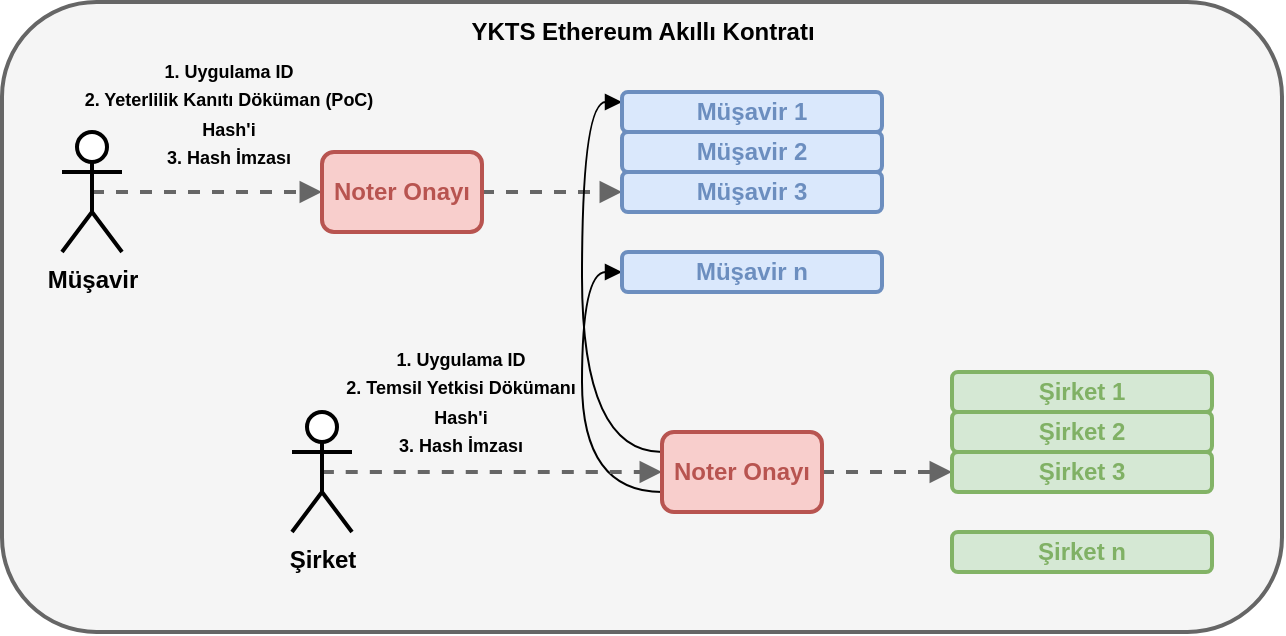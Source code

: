 <mxfile version="13.8.0" type="device"><diagram id="Dh-c5JdfGOki6ZdISyRs" name="Page-1"><mxGraphModel dx="983" dy="557" grid="1" gridSize="10" guides="1" tooltips="1" connect="1" arrows="1" fold="1" page="1" pageScale="1" pageWidth="850" pageHeight="1100" math="0" shadow="0"><root><mxCell id="0"/><mxCell id="1" parent="0"/><mxCell id="nO5Da7LCrWUPQ415JY7x-32" value="" style="rounded=1;whiteSpace=wrap;html=1;strokeWidth=2;fillColor=#f5f5f5;strokeColor=#666666;fontColor=#333333;labelPosition=center;verticalLabelPosition=top;align=center;verticalAlign=bottom;" parent="1" vertex="1"><mxGeometry x="70" y="95" width="640" height="315" as="geometry"/></mxCell><mxCell id="nO5Da7LCrWUPQ415JY7x-4" style="edgeStyle=orthogonalEdgeStyle;rounded=0;orthogonalLoop=1;jettySize=auto;html=1;exitX=0.5;exitY=0.5;exitDx=0;exitDy=0;exitPerimeter=0;entryX=0;entryY=0.5;entryDx=0;entryDy=0;endArrow=block;endFill=1;dashed=1;strokeWidth=2;fillColor=#f5f5f5;strokeColor=#666666;" parent="1" source="nO5Da7LCrWUPQ415JY7x-1" target="nO5Da7LCrWUPQ415JY7x-3" edge="1"><mxGeometry relative="1" as="geometry"/></mxCell><mxCell id="nO5Da7LCrWUPQ415JY7x-1" value="&lt;b&gt;Müşavir&lt;/b&gt;" style="shape=umlActor;verticalLabelPosition=bottom;labelBackgroundColor=#F5F5F5;verticalAlign=top;html=1;outlineConnect=0;strokeWidth=2;" parent="1" vertex="1"><mxGeometry x="100" y="160" width="30" height="60" as="geometry"/></mxCell><mxCell id="nO5Da7LCrWUPQ415JY7x-12" style="edgeStyle=orthogonalEdgeStyle;rounded=0;orthogonalLoop=1;jettySize=auto;html=1;exitX=1;exitY=0.5;exitDx=0;exitDy=0;entryX=0;entryY=0.5;entryDx=0;entryDy=0;strokeWidth=2;dashed=1;endArrow=block;endFill=1;fillColor=#f5f5f5;strokeColor=#666666;" parent="1" source="nO5Da7LCrWUPQ415JY7x-3" target="nO5Da7LCrWUPQ415JY7x-9" edge="1"><mxGeometry relative="1" as="geometry"/></mxCell><mxCell id="nO5Da7LCrWUPQ415JY7x-3" value="&lt;b&gt;Noter Onayı&lt;br&gt;&lt;/b&gt;" style="rounded=1;whiteSpace=wrap;html=1;strokeWidth=2;fillColor=#f8cecc;strokeColor=#b85450;fontColor=#B85450;" parent="1" vertex="1"><mxGeometry x="230" y="170" width="80" height="40" as="geometry"/></mxCell><mxCell id="nO5Da7LCrWUPQ415JY7x-27" style="edgeStyle=orthogonalEdgeStyle;curved=1;orthogonalLoop=1;jettySize=auto;html=1;exitX=0;exitY=0.25;exitDx=0;exitDy=0;entryX=0;entryY=0.25;entryDx=0;entryDy=0;startArrow=block;startFill=1;endArrow=none;endFill=0;strokeWidth=1;" parent="1" source="nO5Da7LCrWUPQ415JY7x-5" target="nO5Da7LCrWUPQ415JY7x-16" edge="1"><mxGeometry relative="1" as="geometry"/></mxCell><mxCell id="nO5Da7LCrWUPQ415JY7x-5" value="Müşavir 1" style="rounded=1;whiteSpace=wrap;html=1;fillColor=#dae8fc;strokeColor=#6c8ebf;fontStyle=1;strokeWidth=2;fontColor=#6C8EBF;" parent="1" vertex="1"><mxGeometry x="380" y="140" width="130" height="20" as="geometry"/></mxCell><mxCell id="nO5Da7LCrWUPQ415JY7x-6" value="Müşavir 2" style="rounded=1;whiteSpace=wrap;html=1;fillColor=#dae8fc;strokeColor=#6c8ebf;strokeWidth=2;fontStyle=1;fontColor=#6C8EBF;" parent="1" vertex="1"><mxGeometry x="380" y="160" width="130" height="20" as="geometry"/></mxCell><mxCell id="nO5Da7LCrWUPQ415JY7x-9" value="&lt;b&gt;Müşavir 3&lt;br&gt;&lt;/b&gt;" style="rounded=1;whiteSpace=wrap;html=1;fillColor=#dae8fc;strokeColor=#6c8ebf;strokeWidth=2;fontColor=#6C8EBF;" parent="1" vertex="1"><mxGeometry x="380" y="180" width="130" height="20" as="geometry"/></mxCell><mxCell id="nO5Da7LCrWUPQ415JY7x-28" style="edgeStyle=orthogonalEdgeStyle;curved=1;orthogonalLoop=1;jettySize=auto;html=1;exitX=0;exitY=0.5;exitDx=0;exitDy=0;entryX=0;entryY=0.75;entryDx=0;entryDy=0;startArrow=block;startFill=1;endArrow=none;endFill=0;strokeWidth=1;" parent="1" source="nO5Da7LCrWUPQ415JY7x-10" target="nO5Da7LCrWUPQ415JY7x-16" edge="1"><mxGeometry relative="1" as="geometry"/></mxCell><mxCell id="nO5Da7LCrWUPQ415JY7x-10" value="&lt;b&gt;Müşavir n&lt;br&gt;&lt;/b&gt;" style="rounded=1;whiteSpace=wrap;html=1;fillColor=#dae8fc;strokeColor=#6c8ebf;strokeWidth=2;fontColor=#6C8EBF;" parent="1" vertex="1"><mxGeometry x="380" y="220" width="130" height="20" as="geometry"/></mxCell><mxCell id="nO5Da7LCrWUPQ415JY7x-11" value="&lt;div&gt;&lt;font style=&quot;font-size: 9px&quot;&gt;&lt;b&gt;1. Uygulama ID&lt;/b&gt;&lt;/font&gt;&lt;br&gt;&lt;/div&gt;&lt;div&gt;&lt;font style=&quot;font-size: 9px&quot;&gt;&lt;b&gt;2. Yeterlilik Kanıtı Döküman (PoC) &lt;br&gt;&lt;/b&gt;&lt;/font&gt;&lt;/div&gt;&lt;div&gt;&lt;font style=&quot;font-size: 9px&quot;&gt;&lt;b&gt;Hash'i&lt;/b&gt;&lt;/font&gt;&lt;br&gt;&lt;/div&gt;&lt;div&gt;&lt;font style=&quot;font-size: 9px&quot;&gt;&lt;b&gt;3. Hash İmzası&lt;/b&gt;&lt;/font&gt;&lt;br&gt;&lt;/div&gt;" style="text;html=1;align=center;verticalAlign=middle;resizable=0;points=[];autosize=1;" parent="1" vertex="1"><mxGeometry x="103" y="115" width="160" height="70" as="geometry"/></mxCell><mxCell id="nO5Da7LCrWUPQ415JY7x-31" style="edgeStyle=orthogonalEdgeStyle;curved=1;orthogonalLoop=1;jettySize=auto;html=1;exitX=0.5;exitY=0.5;exitDx=0;exitDy=0;exitPerimeter=0;entryX=0;entryY=0.5;entryDx=0;entryDy=0;dashed=1;endArrow=block;endFill=1;strokeWidth=2;fillColor=#f5f5f5;strokeColor=#666666;" parent="1" source="nO5Da7LCrWUPQ415JY7x-14" target="nO5Da7LCrWUPQ415JY7x-16" edge="1"><mxGeometry relative="1" as="geometry"/></mxCell><mxCell id="nO5Da7LCrWUPQ415JY7x-14" value="&lt;span style=&quot;&quot;&gt;Şirket&lt;/span&gt;" style="shape=umlActor;verticalLabelPosition=bottom;labelBackgroundColor=none;verticalAlign=top;html=1;outlineConnect=0;strokeWidth=2;fontStyle=1" parent="1" vertex="1"><mxGeometry x="215" y="300" width="30" height="60" as="geometry"/></mxCell><mxCell id="nO5Da7LCrWUPQ415JY7x-15" style="edgeStyle=orthogonalEdgeStyle;rounded=0;orthogonalLoop=1;jettySize=auto;html=1;exitX=1;exitY=0.5;exitDx=0;exitDy=0;entryX=0;entryY=0.5;entryDx=0;entryDy=0;fillColor=#f5f5f5;strokeColor=#666666;dashed=1;endArrow=block;endFill=1;strokeWidth=2;" parent="1" source="nO5Da7LCrWUPQ415JY7x-16" target="nO5Da7LCrWUPQ415JY7x-19" edge="1"><mxGeometry relative="1" as="geometry"/></mxCell><mxCell id="nO5Da7LCrWUPQ415JY7x-16" value="&lt;b&gt;Noter Onayı&lt;br&gt;&lt;/b&gt;" style="rounded=1;whiteSpace=wrap;html=1;fillColor=#f8cecc;strokeColor=#b85450;strokeWidth=2;fontColor=#B85450;" parent="1" vertex="1"><mxGeometry x="400" y="310" width="80" height="40" as="geometry"/></mxCell><mxCell id="nO5Da7LCrWUPQ415JY7x-17" value="&lt;b&gt;Şirket 1&lt;br&gt;&lt;/b&gt;" style="rounded=1;whiteSpace=wrap;html=1;fillColor=#d5e8d4;strokeColor=#82b366;strokeWidth=2;fontColor=#80B165;" parent="1" vertex="1"><mxGeometry x="545" y="280" width="130" height="20" as="geometry"/></mxCell><mxCell id="nO5Da7LCrWUPQ415JY7x-18" value="Şirket 2" style="rounded=1;whiteSpace=wrap;html=1;fillColor=#d5e8d4;strokeColor=#82b366;strokeWidth=2;fontColor=#80B165;fontStyle=1" parent="1" vertex="1"><mxGeometry x="545" y="300" width="130" height="20" as="geometry"/></mxCell><mxCell id="nO5Da7LCrWUPQ415JY7x-19" value="&lt;b&gt;Şirket 3&lt;br&gt;&lt;/b&gt;" style="rounded=1;whiteSpace=wrap;html=1;fillColor=#d5e8d4;strokeColor=#82b366;strokeWidth=2;fontColor=#80B165;" parent="1" vertex="1"><mxGeometry x="545" y="320" width="130" height="20" as="geometry"/></mxCell><mxCell id="nO5Da7LCrWUPQ415JY7x-20" value="Şirket n" style="rounded=1;whiteSpace=wrap;html=1;fillColor=#d5e8d4;strokeColor=#82b366;strokeWidth=2;fontColor=#80B165;fontStyle=1" parent="1" vertex="1"><mxGeometry x="545" y="360" width="130" height="20" as="geometry"/></mxCell><mxCell id="nO5Da7LCrWUPQ415JY7x-35" value="&lt;font color=&quot;#000000&quot;&gt;&lt;b&gt;YKTS Ethereum Akıllı Kontratı&lt;br&gt;&lt;/b&gt;&lt;/font&gt;" style="text;html=1;align=center;verticalAlign=middle;resizable=0;points=[];autosize=1;fontColor=#6C8EBF;" parent="1" vertex="1"><mxGeometry x="295" y="100" width="190" height="20" as="geometry"/></mxCell><mxCell id="Tfw8AFoJM0H-gs02RC-5-1" value="&lt;div&gt;&lt;font style=&quot;font-size: 9px&quot;&gt;&lt;b&gt;1. Uygulama ID&lt;/b&gt;&lt;/font&gt;&lt;br&gt;&lt;/div&gt;&lt;div&gt;&lt;font style=&quot;font-size: 9px&quot;&gt;&lt;b&gt;2. Temsil Yetkisi Dökümanı &lt;br&gt;&lt;/b&gt;&lt;/font&gt;&lt;/div&gt;&lt;div&gt;&lt;font style=&quot;font-size: 9px&quot;&gt;&lt;b&gt;Hash'i&lt;/b&gt;&lt;/font&gt;&lt;br&gt;&lt;/div&gt;&lt;div&gt;&lt;font style=&quot;font-size: 9px&quot;&gt;&lt;b&gt;3. Hash İmzası&lt;/b&gt;&lt;/font&gt;&lt;br&gt;&lt;/div&gt;" style="text;html=1;align=center;verticalAlign=middle;resizable=0;points=[];autosize=1;" vertex="1" parent="1"><mxGeometry x="234" y="259" width="130" height="70" as="geometry"/></mxCell></root></mxGraphModel></diagram></mxfile>